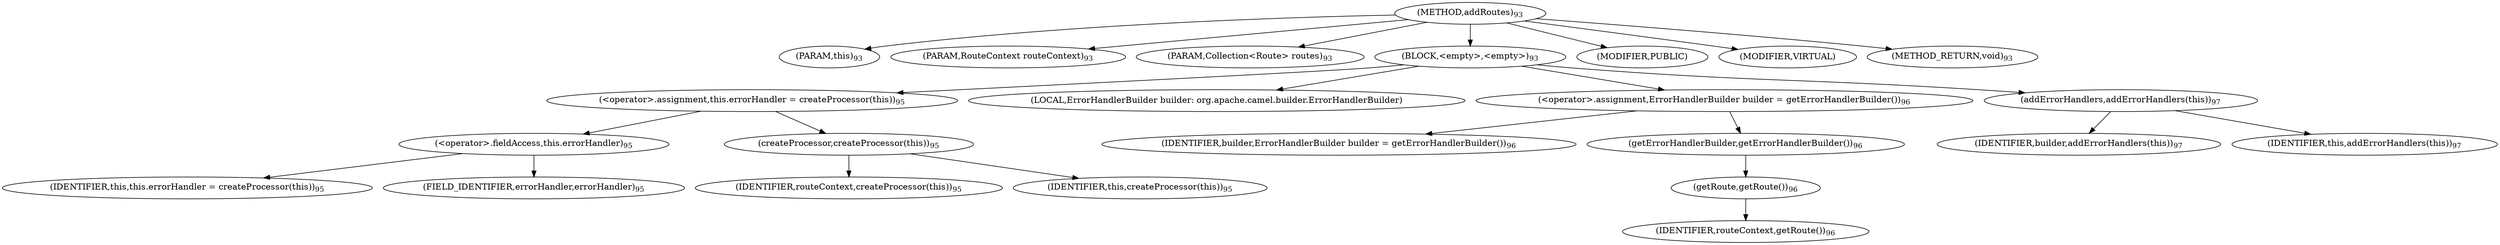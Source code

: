 digraph "addRoutes" {  
"281" [label = <(METHOD,addRoutes)<SUB>93</SUB>> ]
"9" [label = <(PARAM,this)<SUB>93</SUB>> ]
"282" [label = <(PARAM,RouteContext routeContext)<SUB>93</SUB>> ]
"283" [label = <(PARAM,Collection&lt;Route&gt; routes)<SUB>93</SUB>> ]
"284" [label = <(BLOCK,&lt;empty&gt;,&lt;empty&gt;)<SUB>93</SUB>> ]
"285" [label = <(&lt;operator&gt;.assignment,this.errorHandler = createProcessor(this))<SUB>95</SUB>> ]
"286" [label = <(&lt;operator&gt;.fieldAccess,this.errorHandler)<SUB>95</SUB>> ]
"287" [label = <(IDENTIFIER,this,this.errorHandler = createProcessor(this))<SUB>95</SUB>> ]
"288" [label = <(FIELD_IDENTIFIER,errorHandler,errorHandler)<SUB>95</SUB>> ]
"289" [label = <(createProcessor,createProcessor(this))<SUB>95</SUB>> ]
"290" [label = <(IDENTIFIER,routeContext,createProcessor(this))<SUB>95</SUB>> ]
"8" [label = <(IDENTIFIER,this,createProcessor(this))<SUB>95</SUB>> ]
"291" [label = <(LOCAL,ErrorHandlerBuilder builder: org.apache.camel.builder.ErrorHandlerBuilder)> ]
"292" [label = <(&lt;operator&gt;.assignment,ErrorHandlerBuilder builder = getErrorHandlerBuilder())<SUB>96</SUB>> ]
"293" [label = <(IDENTIFIER,builder,ErrorHandlerBuilder builder = getErrorHandlerBuilder())<SUB>96</SUB>> ]
"294" [label = <(getErrorHandlerBuilder,getErrorHandlerBuilder())<SUB>96</SUB>> ]
"295" [label = <(getRoute,getRoute())<SUB>96</SUB>> ]
"296" [label = <(IDENTIFIER,routeContext,getRoute())<SUB>96</SUB>> ]
"297" [label = <(addErrorHandlers,addErrorHandlers(this))<SUB>97</SUB>> ]
"298" [label = <(IDENTIFIER,builder,addErrorHandlers(this))<SUB>97</SUB>> ]
"10" [label = <(IDENTIFIER,this,addErrorHandlers(this))<SUB>97</SUB>> ]
"299" [label = <(MODIFIER,PUBLIC)> ]
"300" [label = <(MODIFIER,VIRTUAL)> ]
"301" [label = <(METHOD_RETURN,void)<SUB>93</SUB>> ]
  "281" -> "9" 
  "281" -> "282" 
  "281" -> "283" 
  "281" -> "284" 
  "281" -> "299" 
  "281" -> "300" 
  "281" -> "301" 
  "284" -> "285" 
  "284" -> "291" 
  "284" -> "292" 
  "284" -> "297" 
  "285" -> "286" 
  "285" -> "289" 
  "286" -> "287" 
  "286" -> "288" 
  "289" -> "290" 
  "289" -> "8" 
  "292" -> "293" 
  "292" -> "294" 
  "294" -> "295" 
  "295" -> "296" 
  "297" -> "298" 
  "297" -> "10" 
}
